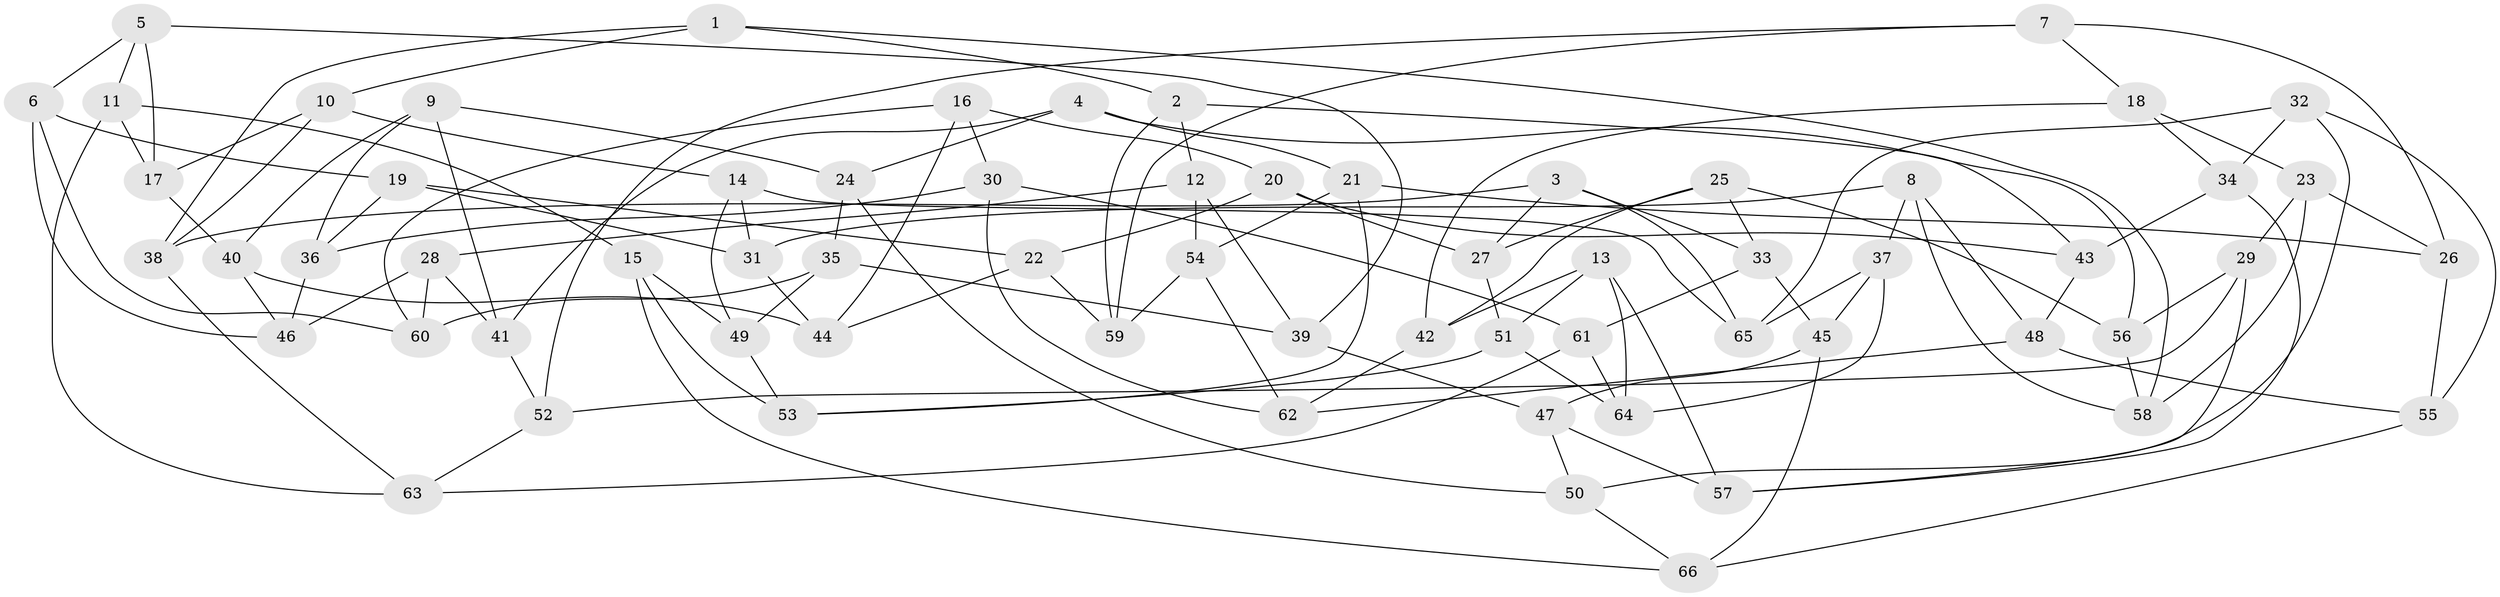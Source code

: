 // Generated by graph-tools (version 1.1) at 2025/50/03/09/25 03:50:50]
// undirected, 66 vertices, 132 edges
graph export_dot {
graph [start="1"]
  node [color=gray90,style=filled];
  1;
  2;
  3;
  4;
  5;
  6;
  7;
  8;
  9;
  10;
  11;
  12;
  13;
  14;
  15;
  16;
  17;
  18;
  19;
  20;
  21;
  22;
  23;
  24;
  25;
  26;
  27;
  28;
  29;
  30;
  31;
  32;
  33;
  34;
  35;
  36;
  37;
  38;
  39;
  40;
  41;
  42;
  43;
  44;
  45;
  46;
  47;
  48;
  49;
  50;
  51;
  52;
  53;
  54;
  55;
  56;
  57;
  58;
  59;
  60;
  61;
  62;
  63;
  64;
  65;
  66;
  1 -- 2;
  1 -- 38;
  1 -- 10;
  1 -- 58;
  2 -- 59;
  2 -- 43;
  2 -- 12;
  3 -- 65;
  3 -- 33;
  3 -- 27;
  3 -- 38;
  4 -- 56;
  4 -- 41;
  4 -- 21;
  4 -- 24;
  5 -- 17;
  5 -- 6;
  5 -- 11;
  5 -- 39;
  6 -- 60;
  6 -- 46;
  6 -- 19;
  7 -- 18;
  7 -- 26;
  7 -- 52;
  7 -- 59;
  8 -- 58;
  8 -- 31;
  8 -- 37;
  8 -- 48;
  9 -- 24;
  9 -- 36;
  9 -- 41;
  9 -- 40;
  10 -- 38;
  10 -- 14;
  10 -- 17;
  11 -- 63;
  11 -- 15;
  11 -- 17;
  12 -- 28;
  12 -- 54;
  12 -- 39;
  13 -- 64;
  13 -- 42;
  13 -- 51;
  13 -- 57;
  14 -- 65;
  14 -- 31;
  14 -- 49;
  15 -- 66;
  15 -- 49;
  15 -- 53;
  16 -- 44;
  16 -- 60;
  16 -- 30;
  16 -- 20;
  17 -- 40;
  18 -- 23;
  18 -- 42;
  18 -- 34;
  19 -- 31;
  19 -- 36;
  19 -- 22;
  20 -- 22;
  20 -- 43;
  20 -- 27;
  21 -- 26;
  21 -- 53;
  21 -- 54;
  22 -- 59;
  22 -- 44;
  23 -- 26;
  23 -- 58;
  23 -- 29;
  24 -- 50;
  24 -- 35;
  25 -- 27;
  25 -- 42;
  25 -- 33;
  25 -- 56;
  26 -- 55;
  27 -- 51;
  28 -- 60;
  28 -- 46;
  28 -- 41;
  29 -- 52;
  29 -- 57;
  29 -- 56;
  30 -- 62;
  30 -- 61;
  30 -- 36;
  31 -- 44;
  32 -- 34;
  32 -- 50;
  32 -- 65;
  32 -- 55;
  33 -- 45;
  33 -- 61;
  34 -- 43;
  34 -- 57;
  35 -- 39;
  35 -- 60;
  35 -- 49;
  36 -- 46;
  37 -- 64;
  37 -- 65;
  37 -- 45;
  38 -- 63;
  39 -- 47;
  40 -- 46;
  40 -- 44;
  41 -- 52;
  42 -- 62;
  43 -- 48;
  45 -- 47;
  45 -- 66;
  47 -- 57;
  47 -- 50;
  48 -- 55;
  48 -- 62;
  49 -- 53;
  50 -- 66;
  51 -- 64;
  51 -- 53;
  52 -- 63;
  54 -- 59;
  54 -- 62;
  55 -- 66;
  56 -- 58;
  61 -- 63;
  61 -- 64;
}
